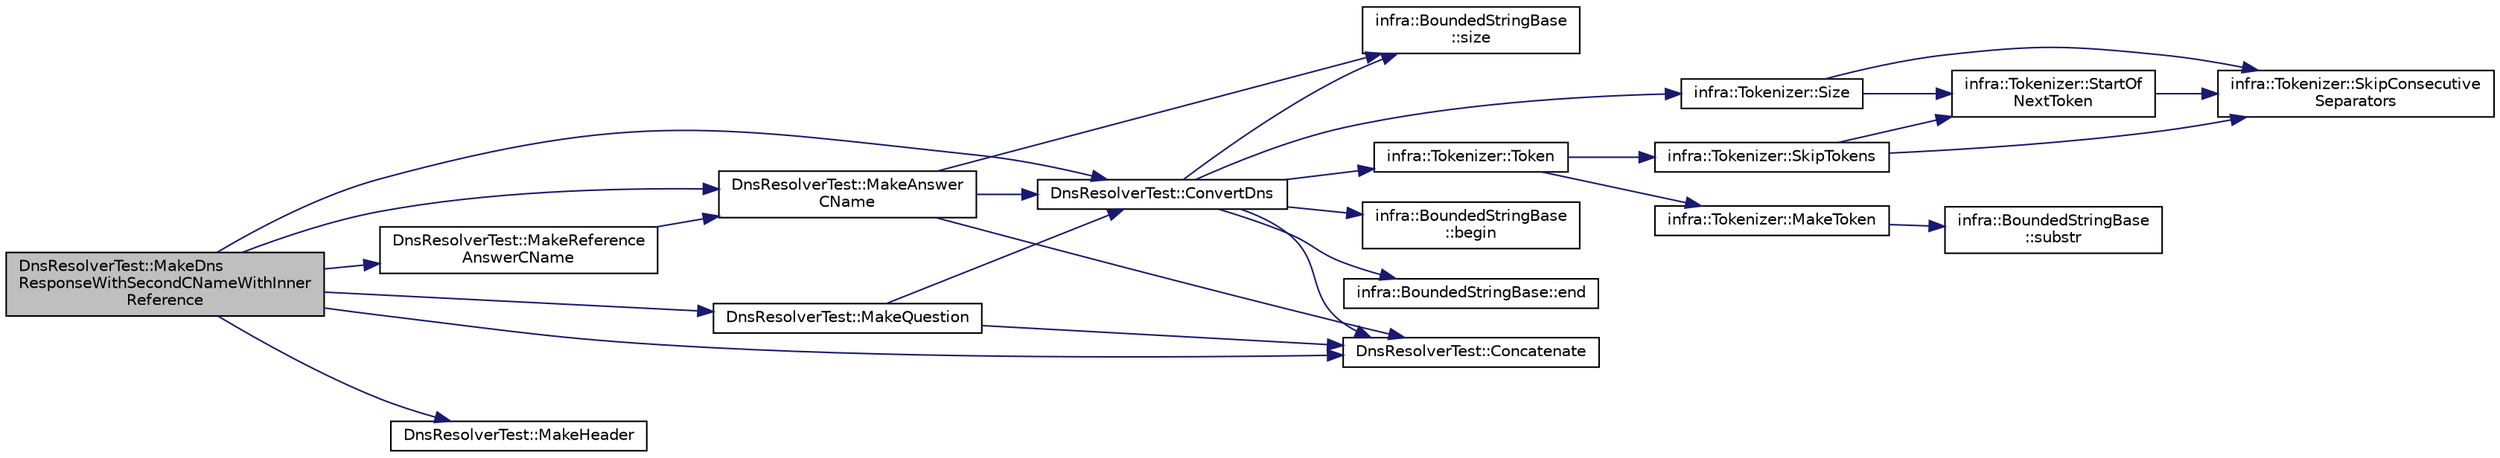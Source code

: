 digraph "DnsResolverTest::MakeDnsResponseWithSecondCNameWithInnerReference"
{
 // INTERACTIVE_SVG=YES
  edge [fontname="Helvetica",fontsize="10",labelfontname="Helvetica",labelfontsize="10"];
  node [fontname="Helvetica",fontsize="10",shape=record];
  rankdir="LR";
  Node589 [label="DnsResolverTest::MakeDns\lResponseWithSecondCNameWithInner\lReference",height=0.2,width=0.4,color="black", fillcolor="grey75", style="filled", fontcolor="black"];
  Node589 -> Node590 [color="midnightblue",fontsize="10",style="solid",fontname="Helvetica"];
  Node590 [label="DnsResolverTest::Concatenate",height=0.2,width=0.4,color="black", fillcolor="white", style="filled",URL="$dd/d31/class_dns_resolver_test.html#a5f547549765a572299673edd1b07d445"];
  Node589 -> Node591 [color="midnightblue",fontsize="10",style="solid",fontname="Helvetica"];
  Node591 [label="DnsResolverTest::ConvertDns",height=0.2,width=0.4,color="black", fillcolor="white", style="filled",URL="$dd/d31/class_dns_resolver_test.html#a1c035d4cb846223fedf429caf0d37b79"];
  Node591 -> Node592 [color="midnightblue",fontsize="10",style="solid",fontname="Helvetica"];
  Node592 [label="infra::BoundedStringBase\l::begin",height=0.2,width=0.4,color="black", fillcolor="white", style="filled",URL="$d1/d2a/classinfra_1_1_bounded_string_base.html#aef23e4250cad2fdc69ccc39f68734233"];
  Node591 -> Node590 [color="midnightblue",fontsize="10",style="solid",fontname="Helvetica"];
  Node591 -> Node593 [color="midnightblue",fontsize="10",style="solid",fontname="Helvetica"];
  Node593 [label="infra::BoundedStringBase::end",height=0.2,width=0.4,color="black", fillcolor="white", style="filled",URL="$d1/d2a/classinfra_1_1_bounded_string_base.html#af5021f1ea3898146d0a55c2895f07dbf"];
  Node591 -> Node594 [color="midnightblue",fontsize="10",style="solid",fontname="Helvetica"];
  Node594 [label="infra::Tokenizer::Size",height=0.2,width=0.4,color="black", fillcolor="white", style="filled",URL="$d6/dbd/classinfra_1_1_tokenizer.html#a0b3e37a99732d67c41ad94f1dec74542"];
  Node594 -> Node595 [color="midnightblue",fontsize="10",style="solid",fontname="Helvetica"];
  Node595 [label="infra::Tokenizer::SkipConsecutive\lSeparators",height=0.2,width=0.4,color="black", fillcolor="white", style="filled",URL="$d6/dbd/classinfra_1_1_tokenizer.html#a661288c16f8b46d0ab3d27530f6b9c13"];
  Node594 -> Node596 [color="midnightblue",fontsize="10",style="solid",fontname="Helvetica"];
  Node596 [label="infra::Tokenizer::StartOf\lNextToken",height=0.2,width=0.4,color="black", fillcolor="white", style="filled",URL="$d6/dbd/classinfra_1_1_tokenizer.html#ac2a716e3917d2a5de009885dd9f6a1ce"];
  Node596 -> Node595 [color="midnightblue",fontsize="10",style="solid",fontname="Helvetica"];
  Node591 -> Node597 [color="midnightblue",fontsize="10",style="solid",fontname="Helvetica"];
  Node597 [label="infra::BoundedStringBase\l::size",height=0.2,width=0.4,color="black", fillcolor="white", style="filled",URL="$d1/d2a/classinfra_1_1_bounded_string_base.html#aab36b8eaee21d6ab3be734e07f499382"];
  Node591 -> Node598 [color="midnightblue",fontsize="10",style="solid",fontname="Helvetica"];
  Node598 [label="infra::Tokenizer::Token",height=0.2,width=0.4,color="black", fillcolor="white", style="filled",URL="$d6/dbd/classinfra_1_1_tokenizer.html#a9fea0107788ee101b1718a3cf526af72"];
  Node598 -> Node599 [color="midnightblue",fontsize="10",style="solid",fontname="Helvetica"];
  Node599 [label="infra::Tokenizer::SkipTokens",height=0.2,width=0.4,color="black", fillcolor="white", style="filled",URL="$d6/dbd/classinfra_1_1_tokenizer.html#a78ddaa04f929e29c37995f88b201dca0"];
  Node599 -> Node595 [color="midnightblue",fontsize="10",style="solid",fontname="Helvetica"];
  Node599 -> Node596 [color="midnightblue",fontsize="10",style="solid",fontname="Helvetica"];
  Node598 -> Node600 [color="midnightblue",fontsize="10",style="solid",fontname="Helvetica"];
  Node600 [label="infra::Tokenizer::MakeToken",height=0.2,width=0.4,color="black", fillcolor="white", style="filled",URL="$d6/dbd/classinfra_1_1_tokenizer.html#a7d67c9a4cc86e9d94b8694ae59407e02"];
  Node600 -> Node601 [color="midnightblue",fontsize="10",style="solid",fontname="Helvetica"];
  Node601 [label="infra::BoundedStringBase\l::substr",height=0.2,width=0.4,color="black", fillcolor="white", style="filled",URL="$d1/d2a/classinfra_1_1_bounded_string_base.html#a46ec1a3a673136ace03af8c6ec94aa89"];
  Node589 -> Node602 [color="midnightblue",fontsize="10",style="solid",fontname="Helvetica"];
  Node602 [label="DnsResolverTest::MakeAnswer\lCName",height=0.2,width=0.4,color="black", fillcolor="white", style="filled",URL="$dd/d31/class_dns_resolver_test.html#a63fe229184e5860033749aef4c974bb2"];
  Node602 -> Node590 [color="midnightblue",fontsize="10",style="solid",fontname="Helvetica"];
  Node602 -> Node591 [color="midnightblue",fontsize="10",style="solid",fontname="Helvetica"];
  Node602 -> Node597 [color="midnightblue",fontsize="10",style="solid",fontname="Helvetica"];
  Node589 -> Node603 [color="midnightblue",fontsize="10",style="solid",fontname="Helvetica"];
  Node603 [label="DnsResolverTest::MakeHeader",height=0.2,width=0.4,color="black", fillcolor="white", style="filled",URL="$dd/d31/class_dns_resolver_test.html#a698ca5fa1944845cc21dbb448809a5d0"];
  Node589 -> Node604 [color="midnightblue",fontsize="10",style="solid",fontname="Helvetica"];
  Node604 [label="DnsResolverTest::MakeQuestion",height=0.2,width=0.4,color="black", fillcolor="white", style="filled",URL="$dd/d31/class_dns_resolver_test.html#ad49f80a3f2edd5763376e87e0b0d88b4"];
  Node604 -> Node590 [color="midnightblue",fontsize="10",style="solid",fontname="Helvetica"];
  Node604 -> Node591 [color="midnightblue",fontsize="10",style="solid",fontname="Helvetica"];
  Node589 -> Node605 [color="midnightblue",fontsize="10",style="solid",fontname="Helvetica"];
  Node605 [label="DnsResolverTest::MakeReference\lAnswerCName",height=0.2,width=0.4,color="black", fillcolor="white", style="filled",URL="$dd/d31/class_dns_resolver_test.html#a8a0ae38c15e729a60d72f3f1b421fef3"];
  Node605 -> Node602 [color="midnightblue",fontsize="10",style="solid",fontname="Helvetica"];
}
